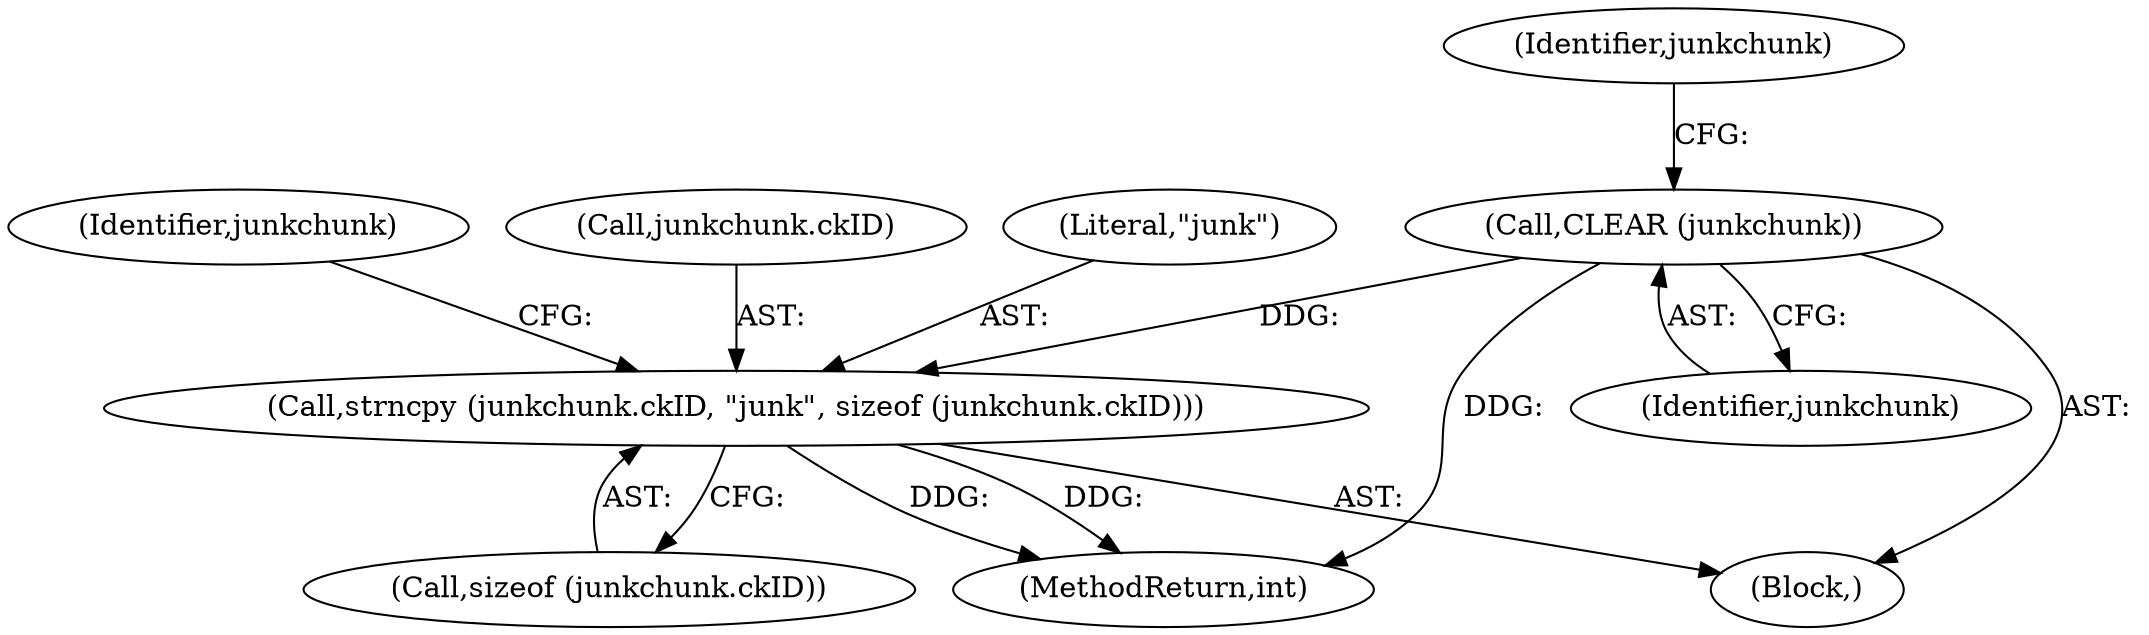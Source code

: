 digraph "0_WavPack_d5bf76b5a88d044a1be1d5656698e3ba737167e5_0@API" {
"1000425" [label="(Call,strncpy (junkchunk.ckID, \"junk\", sizeof (junkchunk.ckID)))"];
"1000423" [label="(Call,CLEAR (junkchunk))"];
"1000423" [label="(Call,CLEAR (junkchunk))"];
"1000436" [label="(Identifier,junkchunk)"];
"1000430" [label="(Call,sizeof (junkchunk.ckID))"];
"1000422" [label="(Block,)"];
"1000427" [label="(Identifier,junkchunk)"];
"1000424" [label="(Identifier,junkchunk)"];
"1000653" [label="(MethodReturn,int)"];
"1000426" [label="(Call,junkchunk.ckID)"];
"1000429" [label="(Literal,\"junk\")"];
"1000425" [label="(Call,strncpy (junkchunk.ckID, \"junk\", sizeof (junkchunk.ckID)))"];
"1000425" -> "1000422"  [label="AST: "];
"1000425" -> "1000430"  [label="CFG: "];
"1000426" -> "1000425"  [label="AST: "];
"1000429" -> "1000425"  [label="AST: "];
"1000430" -> "1000425"  [label="AST: "];
"1000436" -> "1000425"  [label="CFG: "];
"1000425" -> "1000653"  [label="DDG: "];
"1000425" -> "1000653"  [label="DDG: "];
"1000423" -> "1000425"  [label="DDG: "];
"1000423" -> "1000422"  [label="AST: "];
"1000423" -> "1000424"  [label="CFG: "];
"1000424" -> "1000423"  [label="AST: "];
"1000427" -> "1000423"  [label="CFG: "];
"1000423" -> "1000653"  [label="DDG: "];
}

